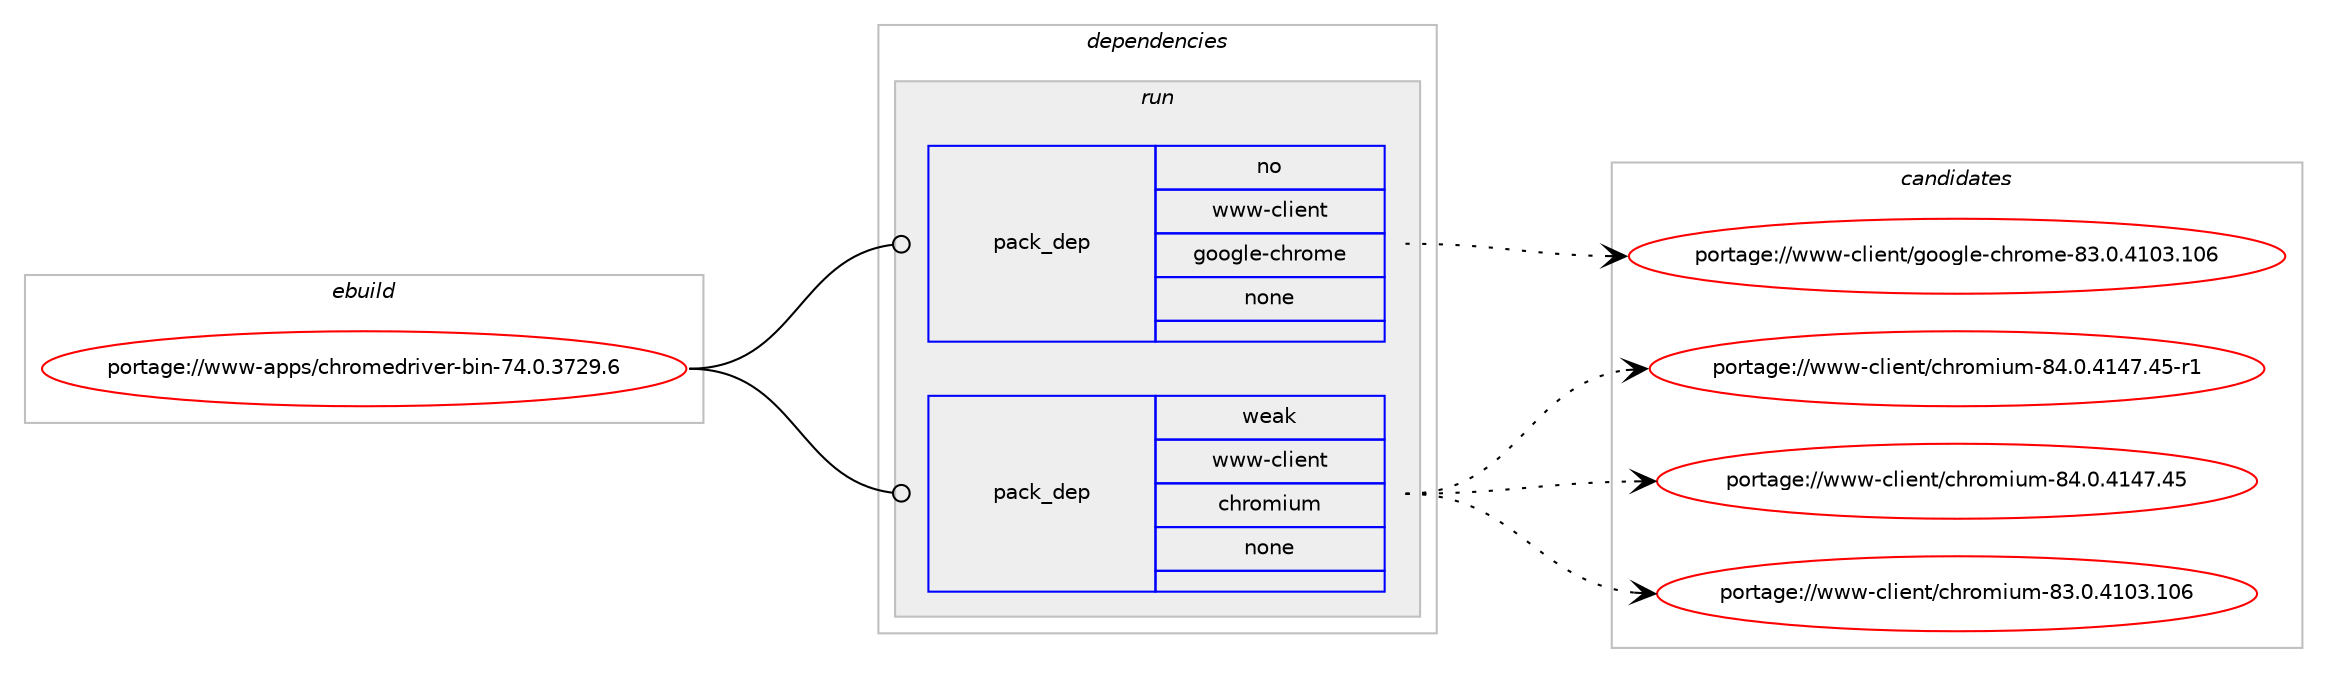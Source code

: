 digraph prolog {

# *************
# Graph options
# *************

newrank=true;
concentrate=true;
compound=true;
graph [rankdir=LR,fontname=Helvetica,fontsize=10,ranksep=1.5];#, ranksep=2.5, nodesep=0.2];
edge  [arrowhead=vee];
node  [fontname=Helvetica,fontsize=10];

# **********
# The ebuild
# **********

subgraph cluster_leftcol {
color=gray;
rank=same;
label=<<i>ebuild</i>>;
id [label="portage://www-apps/chromedriver-bin-74.0.3729.6", color=red, width=4, href="../www-apps/chromedriver-bin-74.0.3729.6.svg"];
}

# ****************
# The dependencies
# ****************

subgraph cluster_midcol {
color=gray;
label=<<i>dependencies</i>>;
subgraph cluster_compile {
fillcolor="#eeeeee";
style=filled;
label=<<i>compile</i>>;
}
subgraph cluster_compileandrun {
fillcolor="#eeeeee";
style=filled;
label=<<i>compile and run</i>>;
}
subgraph cluster_run {
fillcolor="#eeeeee";
style=filled;
label=<<i>run</i>>;
subgraph pack1898 {
dependency2172 [label=<<TABLE BORDER="0" CELLBORDER="1" CELLSPACING="0" CELLPADDING="4" WIDTH="220"><TR><TD ROWSPAN="6" CELLPADDING="30">pack_dep</TD></TR><TR><TD WIDTH="110">no</TD></TR><TR><TD>www-client</TD></TR><TR><TD>google-chrome</TD></TR><TR><TD>none</TD></TR><TR><TD></TD></TR></TABLE>>, shape=none, color=blue];
}
id:e -> dependency2172:w [weight=20,style="solid",arrowhead="odot"];
subgraph pack1899 {
dependency2173 [label=<<TABLE BORDER="0" CELLBORDER="1" CELLSPACING="0" CELLPADDING="4" WIDTH="220"><TR><TD ROWSPAN="6" CELLPADDING="30">pack_dep</TD></TR><TR><TD WIDTH="110">weak</TD></TR><TR><TD>www-client</TD></TR><TR><TD>chromium</TD></TR><TR><TD>none</TD></TR><TR><TD></TD></TR></TABLE>>, shape=none, color=blue];
}
id:e -> dependency2173:w [weight=20,style="solid",arrowhead="odot"];
}
}

# **************
# The candidates
# **************

subgraph cluster_choices {
rank=same;
color=gray;
label=<<i>candidates</i>>;

subgraph choice1898 {
color=black;
nodesep=1;
choice11911911945991081051011101164710311111110310810145991041141111091014556514648465249485146494854 [label="portage://www-client/google-chrome-83.0.4103.106", color=red, width=4,href="../www-client/google-chrome-83.0.4103.106.svg"];
dependency2172:e -> choice11911911945991081051011101164710311111110310810145991041141111091014556514648465249485146494854:w [style=dotted,weight="100"];
}
subgraph choice1899 {
color=black;
nodesep=1;
choice11911911945991081051011101164799104114111109105117109455652464846524952554652534511449 [label="portage://www-client/chromium-84.0.4147.45-r1", color=red, width=4,href="../www-client/chromium-84.0.4147.45-r1.svg"];
choice1191191194599108105101110116479910411411110910511710945565246484652495255465253 [label="portage://www-client/chromium-84.0.4147.45", color=red, width=4,href="../www-client/chromium-84.0.4147.45.svg"];
choice119119119459910810510111011647991041141111091051171094556514648465249485146494854 [label="portage://www-client/chromium-83.0.4103.106", color=red, width=4,href="../www-client/chromium-83.0.4103.106.svg"];
dependency2173:e -> choice11911911945991081051011101164799104114111109105117109455652464846524952554652534511449:w [style=dotted,weight="100"];
dependency2173:e -> choice1191191194599108105101110116479910411411110910511710945565246484652495255465253:w [style=dotted,weight="100"];
dependency2173:e -> choice119119119459910810510111011647991041141111091051171094556514648465249485146494854:w [style=dotted,weight="100"];
}
}

}
